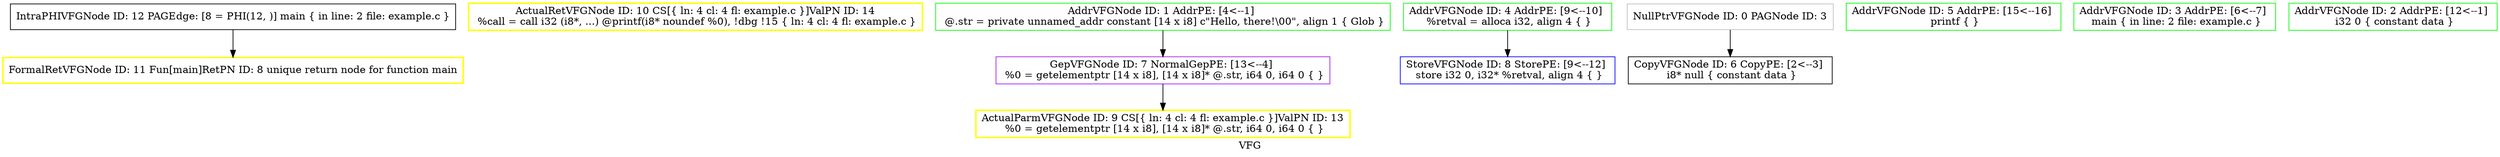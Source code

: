 digraph "VFG" {
	label="VFG";

	Node0x563472e2d050 [shape=record,color=black,label="{IntraPHIVFGNode ID: 12 PAGEdge: [8 = PHI(12, )]    main \{ in line: 2 file: example.c \}}"];
	Node0x563472e2d050 -> Node0x563472e20870[style=solid];
	Node0x563472e20870 [shape=record,color=yellow,penwidth=2,label="{FormalRetVFGNode ID: 11 Fun[main]RetPN ID: 8 unique return node for function main}"];
	Node0x563472e2cbd0 [shape=record,color=yellow,penwidth=2,label="{ActualRetVFGNode ID: 10 CS[\{ ln: 4  cl: 4  fl: example.c \}]ValPN ID: 14\n   %call = call i32 (i8*, ...) @printf(i8* noundef %0), !dbg !15 \{ ln: 4  cl: 4  fl: example.c \}}"];
	Node0x563472e2ca30 [shape=record,color=yellow,penwidth=2,label="{ActualParmVFGNode ID: 9 CS[\{ ln: 4  cl: 4  fl: example.c \}]ValPN ID: 13\n   %0 = getelementptr [14 x i8], [14 x i8]* @.str, i64 0, i64 0 \{  \}}"];
	Node0x563472e2c900 [shape=record,color=blue,label="{StoreVFGNode ID: 8 StorePE: [9\<--12]  \n   store i32 0, i32* %retval, align 4 \{  \}}"];
	Node0x563472e2c7a0 [shape=record,color=purple,label="{GepVFGNode ID: 7 NormalGepPE: [13\<--4]  \n   %0 = getelementptr [14 x i8], [14 x i8]* @.str, i64 0, i64 0 \{  \}}"];
	Node0x563472e2c7a0 -> Node0x563472e2ca30[style=solid];
	Node0x563472e2c640 [shape=record,color=black,label="{CopyVFGNode ID: 6 CopyPE: [2\<--3]  \n i8* null \{ constant data \}}"];
	Node0x563472e2c4e0 [shape=record,color=green,label="{AddrVFGNode ID: 5 AddrPE: [15\<--16]  \n printf \{  \}}"];
	Node0x563472e2c330 [shape=record,color=green,label="{AddrVFGNode ID: 4 AddrPE: [9\<--10]  \n   %retval = alloca i32, align 4 \{  \}}"];
	Node0x563472e2c330 -> Node0x563472e2c900[style=solid];
	Node0x563472e2c260 [shape=record,color=green,label="{AddrVFGNode ID: 3 AddrPE: [6\<--7]  \n main \{ in line: 2 file: example.c \}}"];
	Node0x563472e2c190 [shape=record,color=green,label="{AddrVFGNode ID: 2 AddrPE: [12\<--1]  \n i32 0 \{ constant data \}}"];
	Node0x563472e2d150 [shape=record,color=green,label="{AddrVFGNode ID: 1 AddrPE: [4\<--1]  \n @.str = private unnamed_addr constant [14 x i8] c\"Hello, there!\\00\", align 1 \{ Glob  \}}"];
	Node0x563472e2d150 -> Node0x563472e2c7a0[style=solid];
	Node0x563472dfb760 [shape=record,color=grey,label="{NullPtrVFGNode ID: 0 PAGNode ID: 3\n}"];
	Node0x563472dfb760 -> Node0x563472e2c640[style=solid];
}

